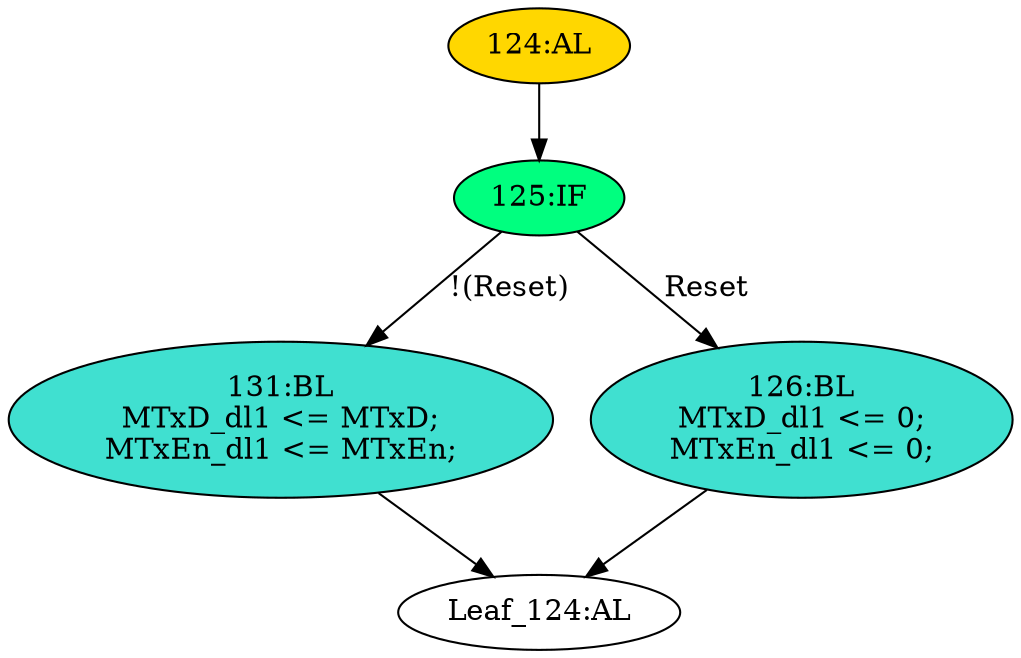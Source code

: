 strict digraph "" {
	node [label="\N"];
	"131:BL"	 [ast="<pyverilog.vparser.ast.Block object at 0x7f88749b49d0>",
		fillcolor=turquoise,
		label="131:BL
MTxD_dl1 <= MTxD;
MTxEn_dl1 <= MTxEn;",
		statements="[<pyverilog.vparser.ast.NonblockingSubstitution object at 0x7f88749b4690>, <pyverilog.vparser.ast.NonblockingSubstitution object \
at 0x7f88749b4890>]",
		style=filled,
		typ=Block];
	"Leaf_124:AL"	 [def_var="['MTxEn_dl1', 'MTxD_dl1']",
		label="Leaf_124:AL"];
	"131:BL" -> "Leaf_124:AL"	 [cond="[]",
		lineno=None];
	"125:IF"	 [ast="<pyverilog.vparser.ast.IfStatement object at 0x7f88749b4a10>",
		fillcolor=springgreen,
		label="125:IF",
		statements="[]",
		style=filled,
		typ=IfStatement];
	"125:IF" -> "131:BL"	 [cond="['Reset']",
		label="!(Reset)",
		lineno=125];
	"126:BL"	 [ast="<pyverilog.vparser.ast.Block object at 0x7f88749b4ad0>",
		fillcolor=turquoise,
		label="126:BL
MTxD_dl1 <= 0;
MTxEn_dl1 <= 0;",
		statements="[<pyverilog.vparser.ast.NonblockingSubstitution object at 0x7f88749b4b10>, <pyverilog.vparser.ast.NonblockingSubstitution object \
at 0x7f88749b4c50>]",
		style=filled,
		typ=Block];
	"125:IF" -> "126:BL"	 [cond="['Reset']",
		label=Reset,
		lineno=125];
	"126:BL" -> "Leaf_124:AL"	 [cond="[]",
		lineno=None];
	"124:AL"	 [ast="<pyverilog.vparser.ast.Always object at 0x7f88749b4dd0>",
		clk_sens=True,
		fillcolor=gold,
		label="124:AL",
		sens="['MAC_tx_clk', 'Reset']",
		statements="[]",
		style=filled,
		typ=Always,
		use_var="['Reset', 'MTxEn', 'MTxD']"];
	"124:AL" -> "125:IF"	 [cond="[]",
		lineno=None];
}

